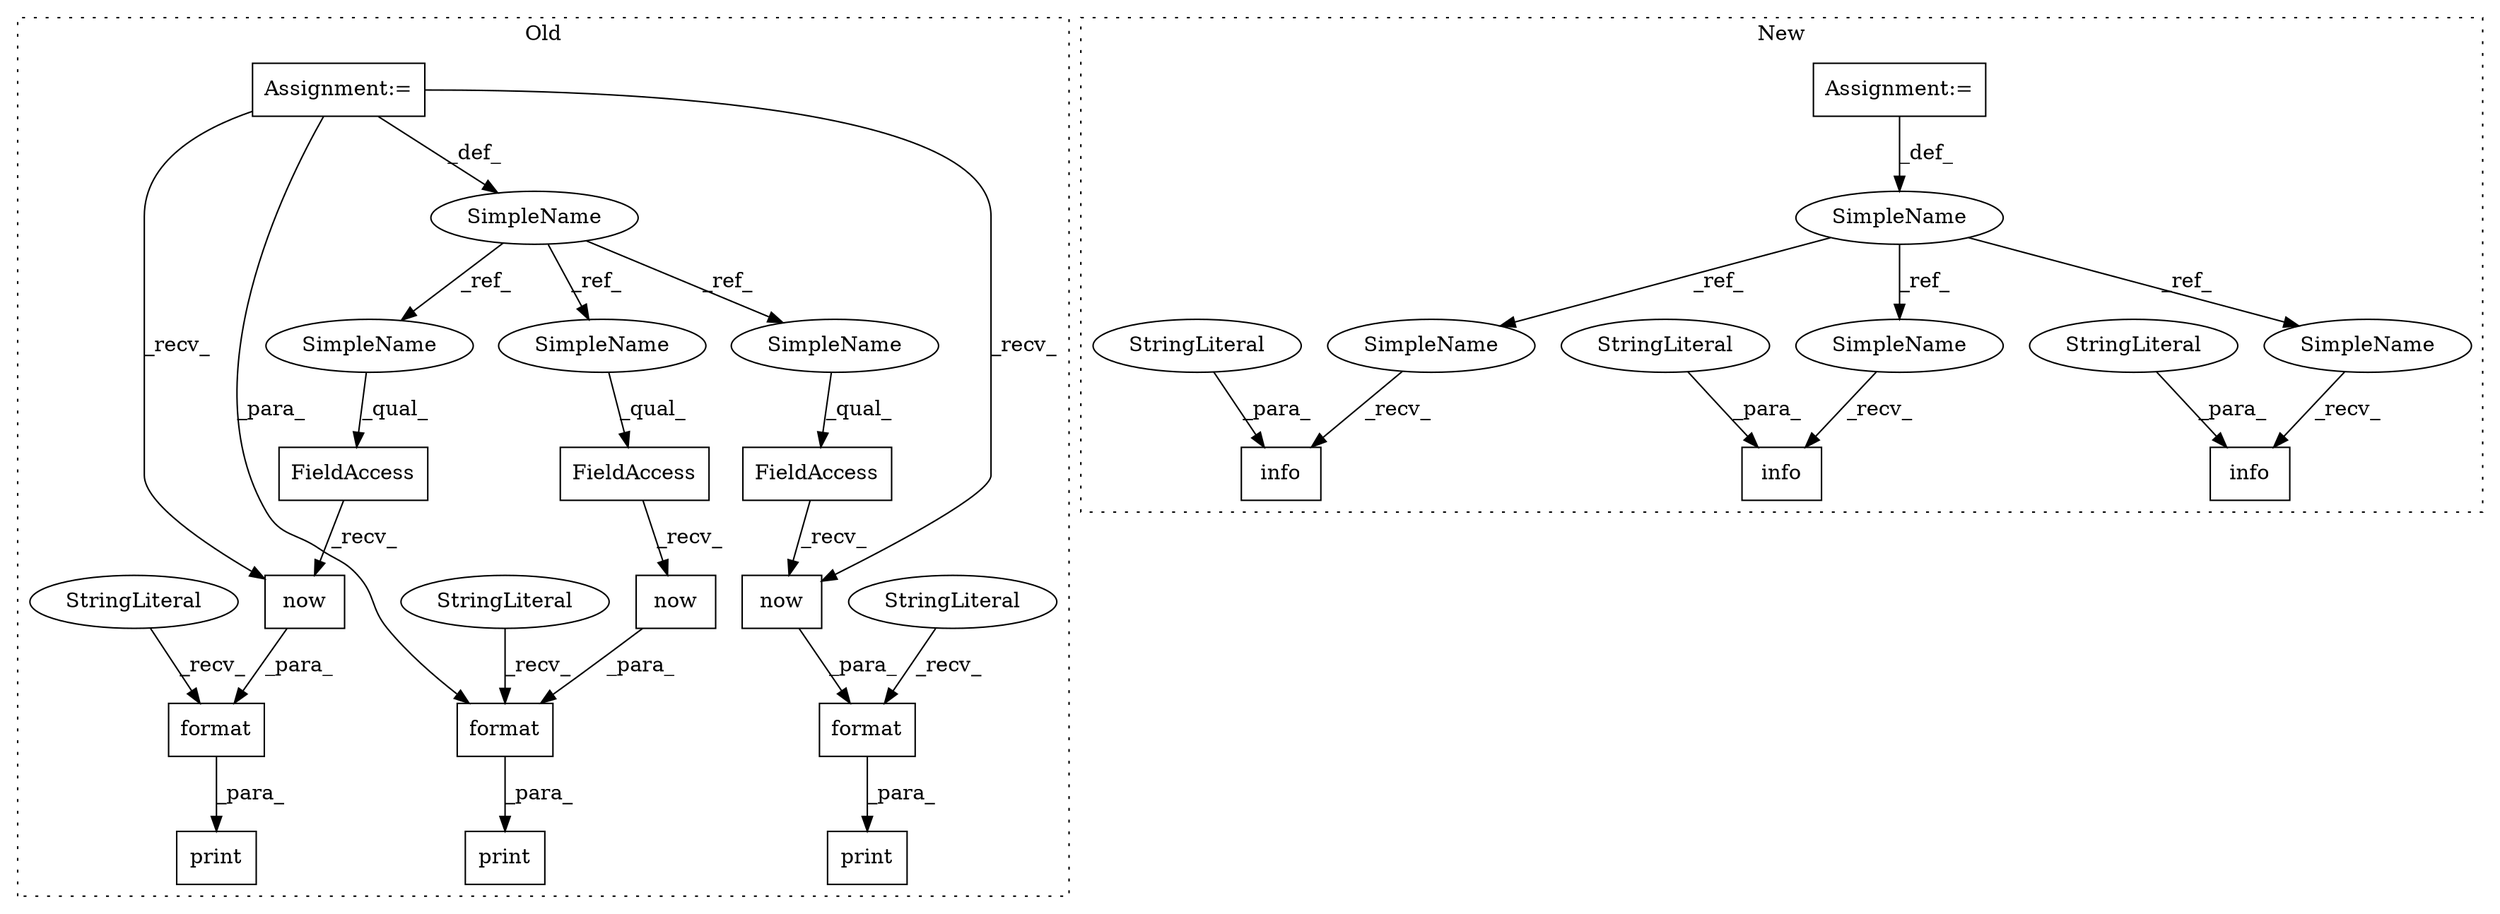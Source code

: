 digraph G {
subgraph cluster0 {
1 [label="now" a="32" s="5680" l="5" shape="box"];
3 [label="FieldAccess" a="22" s="5662" l="17" shape="box"];
6 [label="print" a="32" s="5624,5686" l="6,1" shape="box"];
9 [label="SimpleName" a="42" s="5558" l="8" shape="ellipse"];
10 [label="FieldAccess" a="22" s="5851" l="17" shape="box"];
11 [label="FieldAccess" a="22" s="6225" l="17" shape="box"];
12 [label="now" a="32" s="5869" l="5" shape="box"];
13 [label="print" a="32" s="5814,5875" l="6,1" shape="box"];
14 [label="now" a="32" s="6243" l="5" shape="box"];
15 [label="print" a="32" s="6180,6249" l="6,1" shape="box"];
16 [label="Assignment:=" a="7" s="5558" l="8" shape="box"];
17 [label="format" a="32" s="5844,5874" l="7,1" shape="box"];
18 [label="StringLiteral" a="45" s="5820" l="23" shape="ellipse"];
19 [label="format" a="32" s="6218,6248" l="7,1" shape="box"];
23 [label="StringLiteral" a="45" s="6186" l="31" shape="ellipse"];
24 [label="format" a="32" s="5655,5685" l="7,1" shape="box"];
25 [label="StringLiteral" a="45" s="5630" l="24" shape="ellipse"];
29 [label="SimpleName" a="42" s="5851" l="8" shape="ellipse"];
30 [label="SimpleName" a="42" s="5662" l="8" shape="ellipse"];
31 [label="SimpleName" a="42" s="6225" l="8" shape="ellipse"];
label = "Old";
style="dotted";
}
subgraph cluster1 {
2 [label="info" a="32" s="6177,6206" l="5,1" shape="box"];
4 [label="SimpleName" a="42" s="6141" l="6" shape="ellipse"];
5 [label="info" a="32" s="6341,6369" l="5,1" shape="box"];
7 [label="Assignment:=" a="7" s="6141" l="6" shape="box"];
8 [label="info" a="32" s="6655,6691" l="5,1" shape="box"];
20 [label="StringLiteral" a="45" s="6346" l="23" shape="ellipse"];
21 [label="StringLiteral" a="45" s="6182" l="24" shape="ellipse"];
22 [label="StringLiteral" a="45" s="6660" l="31" shape="ellipse"];
26 [label="SimpleName" a="42" s="6334" l="6" shape="ellipse"];
27 [label="SimpleName" a="42" s="6170" l="6" shape="ellipse"];
28 [label="SimpleName" a="42" s="6648" l="6" shape="ellipse"];
label = "New";
style="dotted";
}
1 -> 24 [label="_para_"];
3 -> 1 [label="_recv_"];
4 -> 28 [label="_ref_"];
4 -> 26 [label="_ref_"];
4 -> 27 [label="_ref_"];
7 -> 4 [label="_def_"];
9 -> 30 [label="_ref_"];
9 -> 29 [label="_ref_"];
9 -> 31 [label="_ref_"];
10 -> 12 [label="_recv_"];
11 -> 14 [label="_recv_"];
12 -> 17 [label="_para_"];
14 -> 19 [label="_para_"];
16 -> 9 [label="_def_"];
16 -> 14 [label="_recv_"];
16 -> 12 [label="_recv_"];
16 -> 24 [label="_para_"];
17 -> 13 [label="_para_"];
18 -> 17 [label="_recv_"];
19 -> 15 [label="_para_"];
20 -> 5 [label="_para_"];
21 -> 2 [label="_para_"];
22 -> 8 [label="_para_"];
23 -> 19 [label="_recv_"];
24 -> 6 [label="_para_"];
25 -> 24 [label="_recv_"];
26 -> 5 [label="_recv_"];
27 -> 2 [label="_recv_"];
28 -> 8 [label="_recv_"];
29 -> 10 [label="_qual_"];
30 -> 3 [label="_qual_"];
31 -> 11 [label="_qual_"];
}